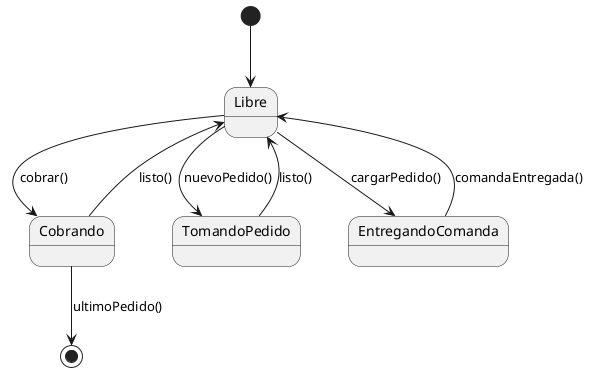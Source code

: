 @startuml Encargado
    [*] --> Libre
    Libre --> Cobrando : cobrar()
    Libre --> TomandoPedido : nuevoPedido()
    TomandoPedido --> Libre : listo()
    Libre --> EntregandoComanda : cargarPedido()
    EntregandoComanda --> Libre : comandaEntregada()
    Cobrando -up-> Libre : listo()
    Cobrando --> [*] : ultimoPedido()
@enduml